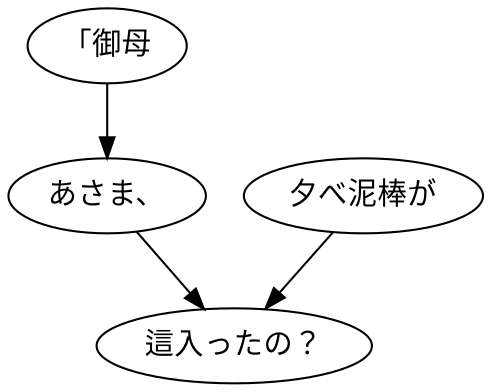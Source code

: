 digraph graph2996 {
	node0 [label="「御母"];
	node1 [label="あさま、"];
	node2 [label="夕べ泥棒が"];
	node3 [label="這入ったの？"];
	node0 -> node1;
	node1 -> node3;
	node2 -> node3;
}
